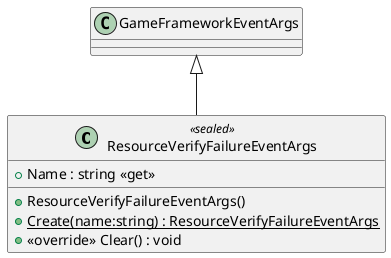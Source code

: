 @startuml
class ResourceVerifyFailureEventArgs <<sealed>> {
    + ResourceVerifyFailureEventArgs()
    + Name : string <<get>>
    + {static} Create(name:string) : ResourceVerifyFailureEventArgs
    + <<override>> Clear() : void
}
GameFrameworkEventArgs <|-- ResourceVerifyFailureEventArgs
@enduml

